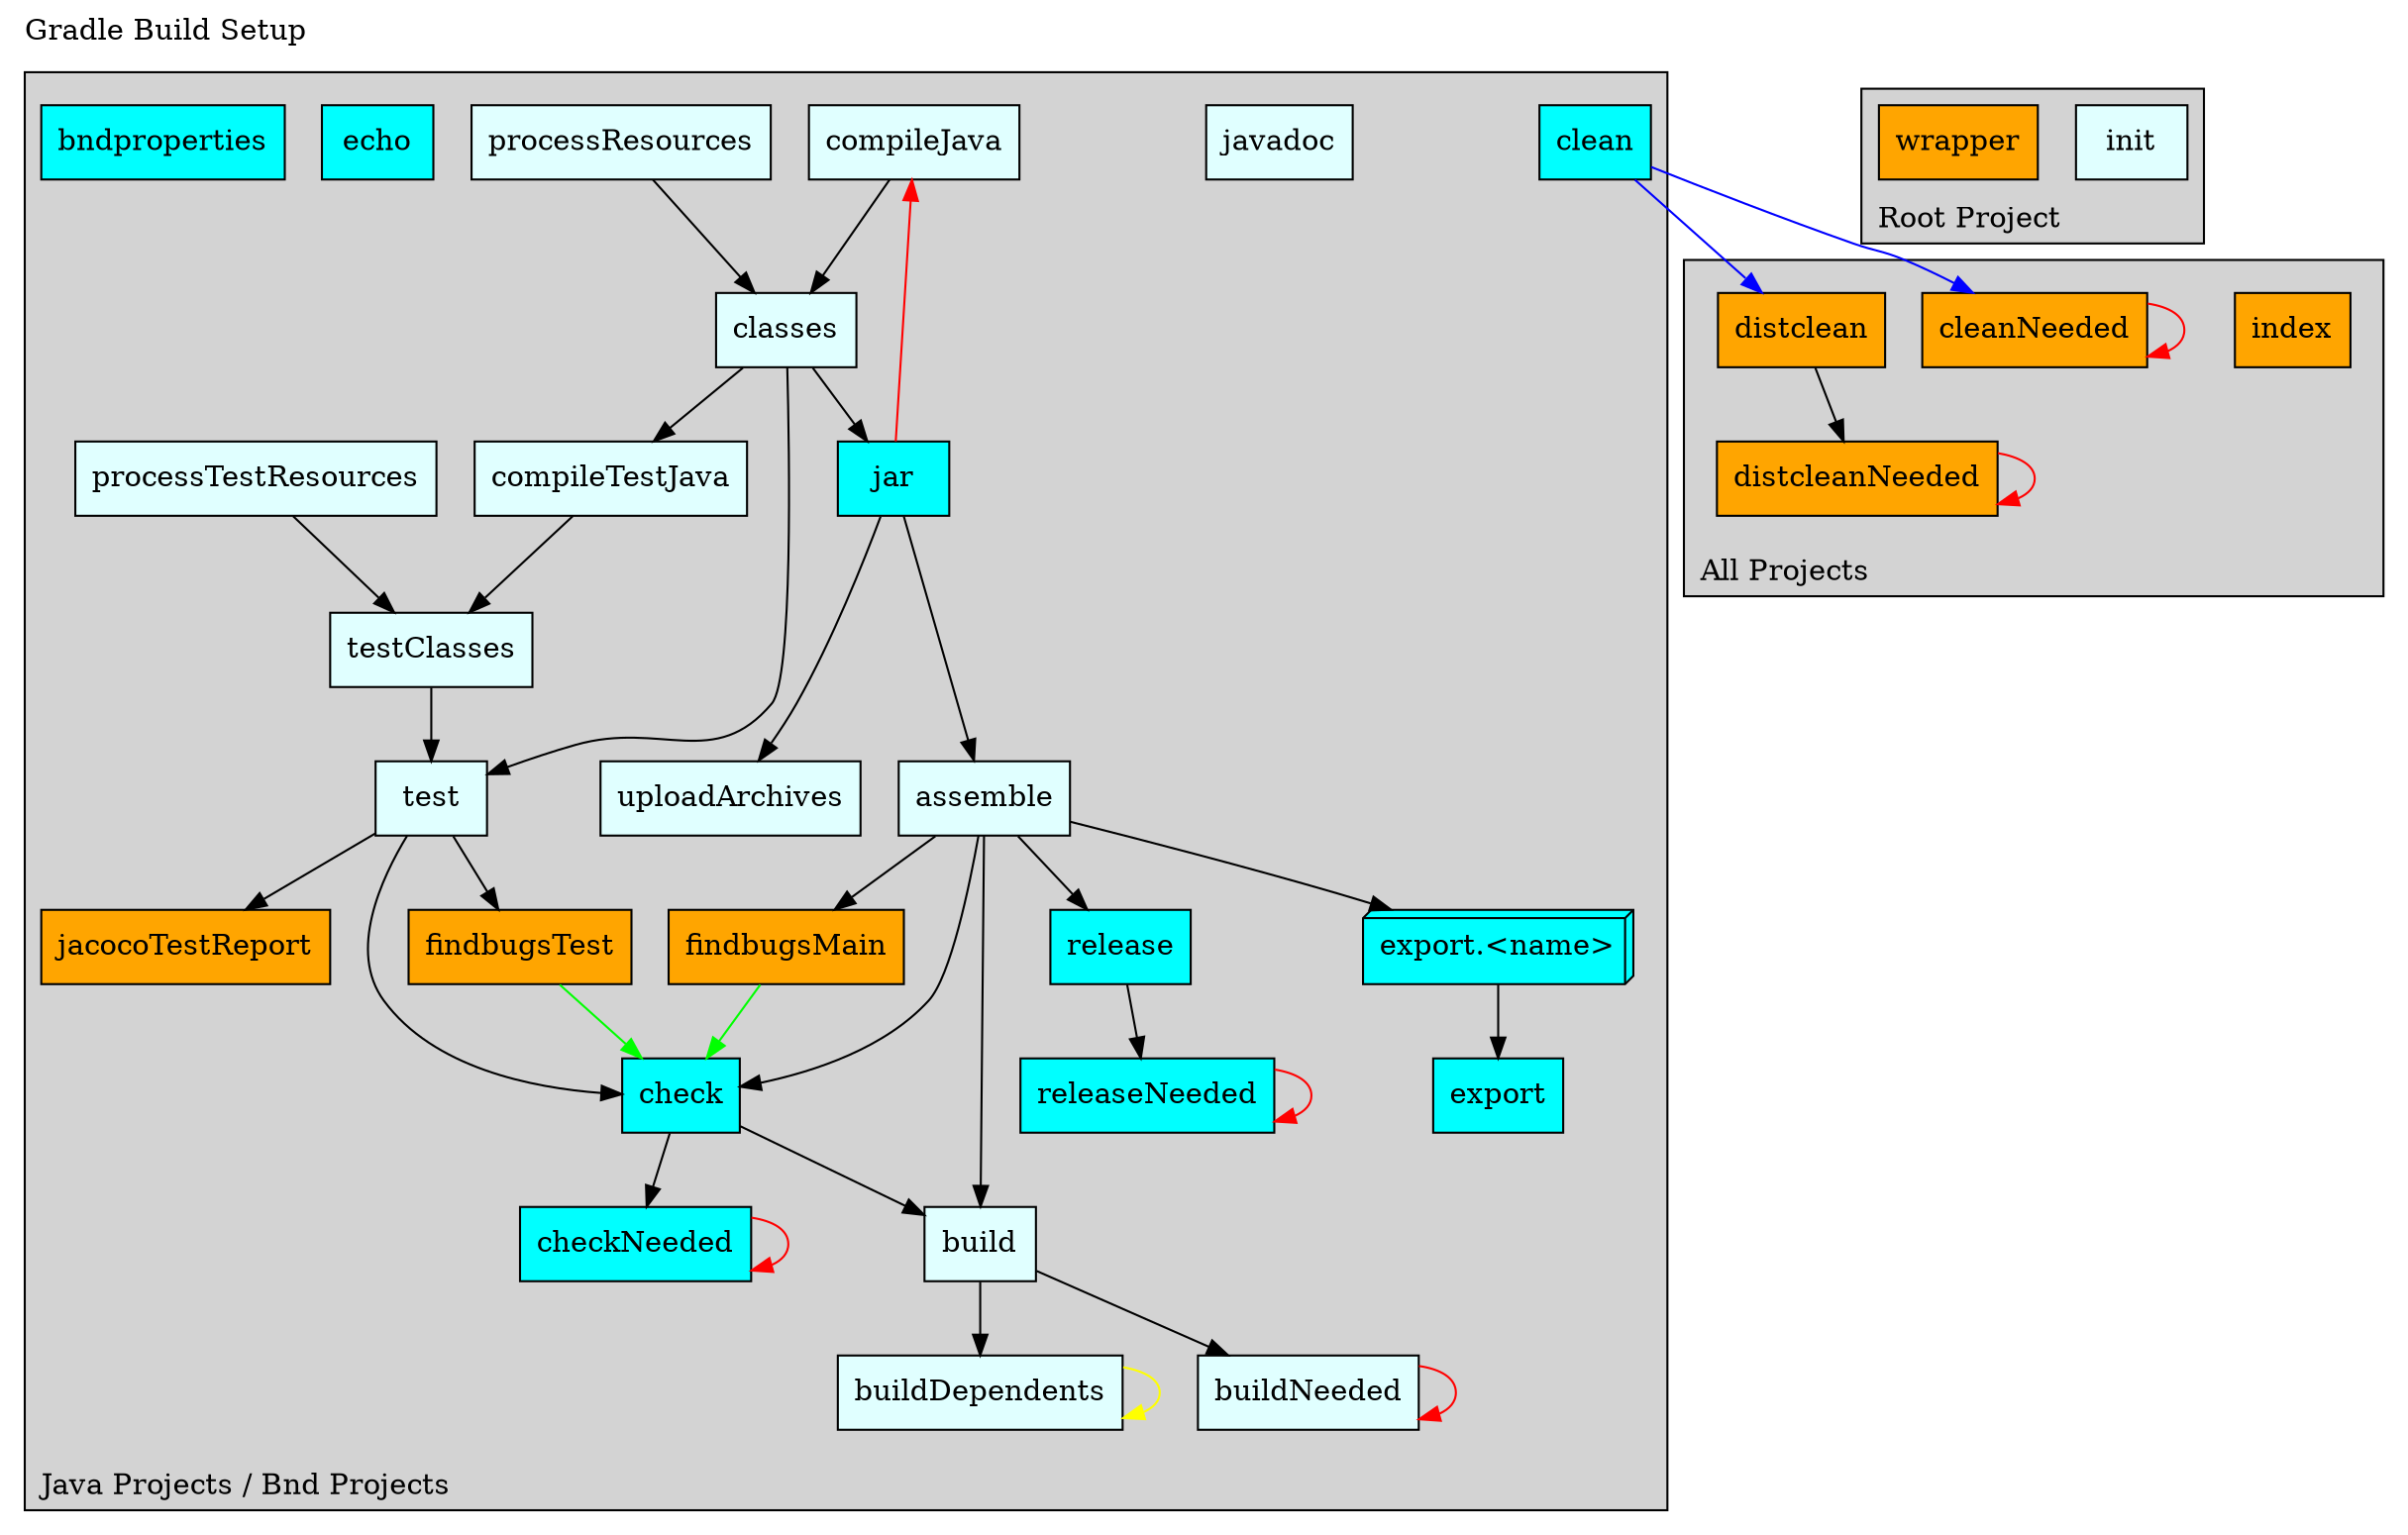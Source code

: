 /*
 * WARNING
 *
 * This file is maintained automatically by Bndtools.
 * You should not edit it.
 *
 * See the BUILDING-GRADLE.md document in the root project for more details.
 *
 * To create an SVG diagram from this file, install graphviz and run:
 *   dot -Tsvg "$1.dot" -o "$1.svg"   (on a Linux   machine)
 *   dot -Tsvg "%1.dot" -o "%1.svg"   (on a Windows machine)
 */


digraph GradleSetup {
  label="Gradle Build Setup"
  labelloc=t
  labeljust=l

  subgraph cluster1 {
    label="Java Projects / Bnd Projects";
    labelloc=b
    labeljust=l
    style=filled;
    fillcolor=lightgrey;
    color=black;

    subgraph cluster101 {
      label="";
      style=invis;
      compileJava          [shape=box, style=filled, fillcolor=lightcyan, label="compileJava"         ]
      processResources     [shape=box, style=filled, fillcolor=lightcyan, label="processResources"    ]
      classes              [shape=box, style=filled, fillcolor=lightcyan, label="classes"             ]
    }

    subgraph cluster102 {
      label="";
      style=invis;
      jar                  [shape=box, style=filled, fillcolor=cyan     , label="jar"                 ]
    }

    subgraph cluster103 {
      label="";
      style=invis;
      compileTestJava      [shape=box, style=filled, fillcolor=lightcyan, label="compileTestJava"     ]
      processTestResources [shape=box, style=filled, fillcolor=lightcyan, label="processTestResources"]
      testClasses          [shape=box, style=filled, fillcolor=lightcyan, label="testClasses"         ]
    }

    subgraph cluster104 {
      label="";
      style=invis;
      test                 [shape=box, style=filled, fillcolor=lightcyan, label="test"                ]
    }

    subgraph cluster105 {
      label="";
      style=invis;
      uploadArchives       [shape=box, style=filled, fillcolor=lightcyan, label="uploadArchives"      ]
      assemble             [shape=box, style=filled, fillcolor=lightcyan, label="assemble"            ]
    }

    subgraph cluster106 {
      label="";
      style=invis;
      check                [shape=box, style=filled, fillcolor=cyan     , label="check"               ]
      checkNeeded          [shape=box, style=filled, fillcolor=cyan     , label="checkNeeded"         ]
    }

    subgraph cluster107 {
      label="";
      style=invis;
      release              [shape=box, style=filled, fillcolor=cyan     , label="release"             ]
      releaseNeeded        [shape=box, style=filled, fillcolor=cyan     , label="releaseNeeded"       ]
    }

    subgraph cluster108 {
      label="";
      style=invis;
      exportX              [shape=box3d, style=filled, fillcolor=cyan   , label="export.<name>"       ]
      export               [shape=box  , style=filled, fillcolor=cyan   , label="export"              ]
    }

    subgraph cluster109 {
      label="";
      style=invis;
      build                [shape=box, style=filled, fillcolor=lightcyan, label="build"               ]
      buildDependents      [shape=box, style=filled, fillcolor=lightcyan, label="buildDependents"     ]
      buildNeeded          [shape=box, style=filled, fillcolor=lightcyan, label="buildNeeded"         ]
    }

    subgraph cluster110 {
      label="";
      style=invis;
      findbugsMain         [shape=box, style=filled, fillcolor=orange   , label="findbugsMain"        ]
      findbugsTest         [shape=box, style=filled, fillcolor=orange   , label="findbugsTest"        ]
    }

    javadoc                [shape=box, style=filled, fillcolor=lightcyan, label="javadoc"             ]

    clean                  [shape=box, style=filled, fillcolor=cyan     , label="clean"               ]
    echo                   [shape=box, style=filled, fillcolor=cyan     , label="echo"                ]
    bndproperties          [shape=box, style=filled, fillcolor=cyan     , label="bndproperties"       ]
    jacocoTestReport       [shape=box, style=filled, fillcolor=orange   , label="jacocoTestReport"    ]

    compileJava            -> classes
    processResources       -> classes
    classes                -> compileTestJava
    classes                -> jar
    classes                -> test
    compileTestJava        -> testClasses
    processTestResources   -> testClasses
    jar                    -> uploadArchives
    jar                    -> assemble
    testClasses            -> test
    assemble               -> build
    assemble               -> check
    test                   -> check
    check                  -> checkNeeded
    checkNeeded            -> checkNeeded        [color=red   ]
    check                  -> build
    build                  -> buildDependents
    buildDependents        -> buildDependents    [color=yellow]
    build                  -> buildNeeded
    buildNeeded            -> buildNeeded        [color=red   ]

    jar                    -> compileJava        [color=red   ]
    assemble               -> release
    assemble               -> exportX
    exportX                -> export
    release                -> releaseNeeded
    releaseNeeded          -> releaseNeeded      [color=red   ]

    assemble               -> findbugsMain
    test                   -> findbugsTest
    findbugsMain           -> check              [color=green ]
    findbugsTest           -> check              [color=green ]
    test                   -> jacocoTestReport
  }


  subgraph cluster2 {
    label="Root Project";
    labelloc=b
    labeljust=l
    style=filled;
    fillcolor=lightgrey;
    color=black;

    init                   [shape=box, style=filled, fillcolor=lightcyan, label="init"                ]
    wrapper                [shape=box, style=filled, fillcolor=orange   , label="wrapper"             ]
  }


  subgraph cluster3 {
    label="All Projects";
    labelloc=b
    labeljust=l
    style=filled;
    fillcolor=lightgrey;
    color=black;

    subgraph cluster301 {
      label="";
      style=invis;
      index                [shape=box, style=filled, fillcolor=orange   , label="index"               ]
    }

    subgraph cluster302 {
      label="";
      style=invis;
      cleanNeeded          [shape=box, style=filled, fillcolor=orange   , label="cleanNeeded"         ]
      distclean            [shape=box, style=filled, fillcolor=orange   , label="distclean"           ]
      distcleanNeeded      [shape=box, style=filled, fillcolor=orange   , label="distcleanNeeded"     ]
    }

    clean                  -> cleanNeeded        [color=blue  ]
    cleanNeeded            -> cleanNeeded        [color=red   ]
    clean                  -> distclean          [color=blue  ]
    distclean              -> distcleanNeeded
    distcleanNeeded        -> distcleanNeeded    [color=red   ]
  }
}
